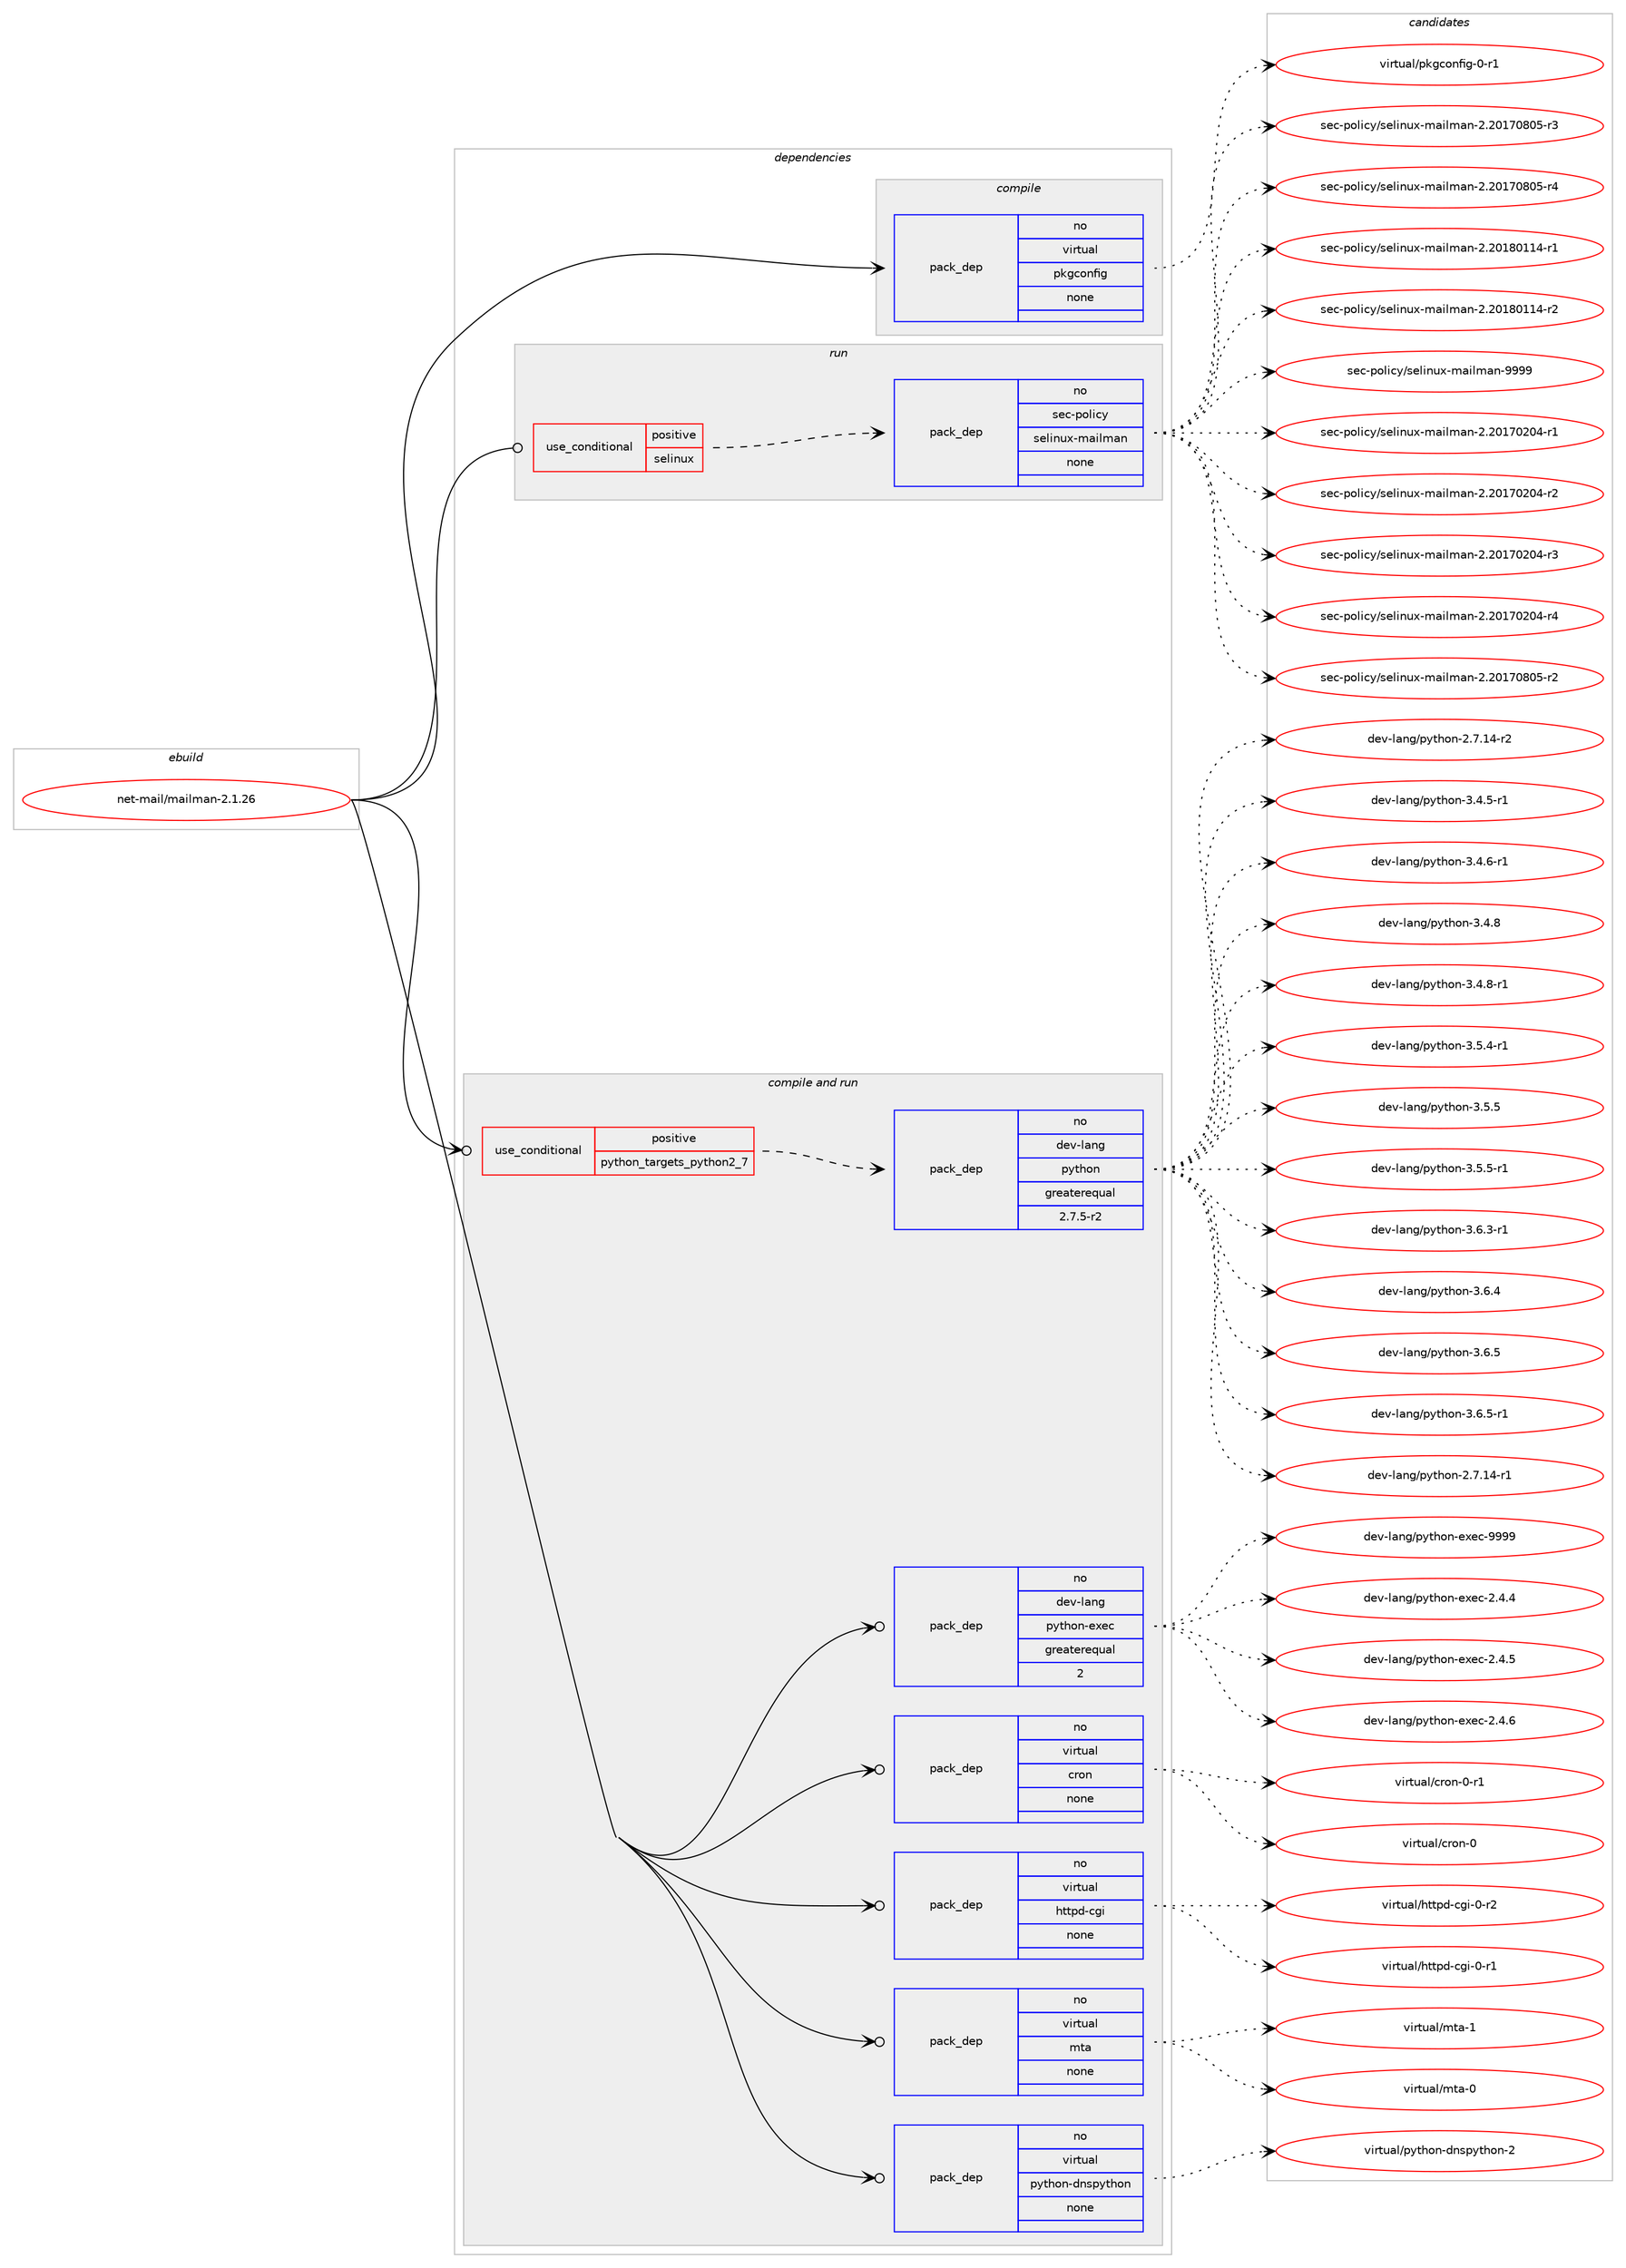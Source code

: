 digraph prolog {

# *************
# Graph options
# *************

newrank=true;
concentrate=true;
compound=true;
graph [rankdir=LR,fontname=Helvetica,fontsize=10,ranksep=1.5];#, ranksep=2.5, nodesep=0.2];
edge  [arrowhead=vee];
node  [fontname=Helvetica,fontsize=10];

# **********
# The ebuild
# **********

subgraph cluster_leftcol {
color=gray;
rank=same;
label=<<i>ebuild</i>>;
id [label="net-mail/mailman-2.1.26", color=red, width=4, href="../net-mail/mailman-2.1.26.svg"];
}

# ****************
# The dependencies
# ****************

subgraph cluster_midcol {
color=gray;
label=<<i>dependencies</i>>;
subgraph cluster_compile {
fillcolor="#eeeeee";
style=filled;
label=<<i>compile</i>>;
subgraph pack331 {
dependency476 [label=<<TABLE BORDER="0" CELLBORDER="1" CELLSPACING="0" CELLPADDING="4" WIDTH="220"><TR><TD ROWSPAN="6" CELLPADDING="30">pack_dep</TD></TR><TR><TD WIDTH="110">no</TD></TR><TR><TD>virtual</TD></TR><TR><TD>pkgconfig</TD></TR><TR><TD>none</TD></TR><TR><TD></TD></TR></TABLE>>, shape=none, color=blue];
}
id:e -> dependency476:w [weight=20,style="solid",arrowhead="vee"];
}
subgraph cluster_compileandrun {
fillcolor="#eeeeee";
style=filled;
label=<<i>compile and run</i>>;
subgraph cond137 {
dependency477 [label=<<TABLE BORDER="0" CELLBORDER="1" CELLSPACING="0" CELLPADDING="4"><TR><TD ROWSPAN="3" CELLPADDING="10">use_conditional</TD></TR><TR><TD>positive</TD></TR><TR><TD>python_targets_python2_7</TD></TR></TABLE>>, shape=none, color=red];
subgraph pack332 {
dependency478 [label=<<TABLE BORDER="0" CELLBORDER="1" CELLSPACING="0" CELLPADDING="4" WIDTH="220"><TR><TD ROWSPAN="6" CELLPADDING="30">pack_dep</TD></TR><TR><TD WIDTH="110">no</TD></TR><TR><TD>dev-lang</TD></TR><TR><TD>python</TD></TR><TR><TD>greaterequal</TD></TR><TR><TD>2.7.5-r2</TD></TR></TABLE>>, shape=none, color=blue];
}
dependency477:e -> dependency478:w [weight=20,style="dashed",arrowhead="vee"];
}
id:e -> dependency477:w [weight=20,style="solid",arrowhead="odotvee"];
subgraph pack333 {
dependency479 [label=<<TABLE BORDER="0" CELLBORDER="1" CELLSPACING="0" CELLPADDING="4" WIDTH="220"><TR><TD ROWSPAN="6" CELLPADDING="30">pack_dep</TD></TR><TR><TD WIDTH="110">no</TD></TR><TR><TD>dev-lang</TD></TR><TR><TD>python-exec</TD></TR><TR><TD>greaterequal</TD></TR><TR><TD>2</TD></TR></TABLE>>, shape=none, color=blue];
}
id:e -> dependency479:w [weight=20,style="solid",arrowhead="odotvee"];
subgraph pack334 {
dependency480 [label=<<TABLE BORDER="0" CELLBORDER="1" CELLSPACING="0" CELLPADDING="4" WIDTH="220"><TR><TD ROWSPAN="6" CELLPADDING="30">pack_dep</TD></TR><TR><TD WIDTH="110">no</TD></TR><TR><TD>virtual</TD></TR><TR><TD>cron</TD></TR><TR><TD>none</TD></TR><TR><TD></TD></TR></TABLE>>, shape=none, color=blue];
}
id:e -> dependency480:w [weight=20,style="solid",arrowhead="odotvee"];
subgraph pack335 {
dependency481 [label=<<TABLE BORDER="0" CELLBORDER="1" CELLSPACING="0" CELLPADDING="4" WIDTH="220"><TR><TD ROWSPAN="6" CELLPADDING="30">pack_dep</TD></TR><TR><TD WIDTH="110">no</TD></TR><TR><TD>virtual</TD></TR><TR><TD>httpd-cgi</TD></TR><TR><TD>none</TD></TR><TR><TD></TD></TR></TABLE>>, shape=none, color=blue];
}
id:e -> dependency481:w [weight=20,style="solid",arrowhead="odotvee"];
subgraph pack336 {
dependency482 [label=<<TABLE BORDER="0" CELLBORDER="1" CELLSPACING="0" CELLPADDING="4" WIDTH="220"><TR><TD ROWSPAN="6" CELLPADDING="30">pack_dep</TD></TR><TR><TD WIDTH="110">no</TD></TR><TR><TD>virtual</TD></TR><TR><TD>mta</TD></TR><TR><TD>none</TD></TR><TR><TD></TD></TR></TABLE>>, shape=none, color=blue];
}
id:e -> dependency482:w [weight=20,style="solid",arrowhead="odotvee"];
subgraph pack337 {
dependency483 [label=<<TABLE BORDER="0" CELLBORDER="1" CELLSPACING="0" CELLPADDING="4" WIDTH="220"><TR><TD ROWSPAN="6" CELLPADDING="30">pack_dep</TD></TR><TR><TD WIDTH="110">no</TD></TR><TR><TD>virtual</TD></TR><TR><TD>python-dnspython</TD></TR><TR><TD>none</TD></TR><TR><TD></TD></TR></TABLE>>, shape=none, color=blue];
}
id:e -> dependency483:w [weight=20,style="solid",arrowhead="odotvee"];
}
subgraph cluster_run {
fillcolor="#eeeeee";
style=filled;
label=<<i>run</i>>;
subgraph cond138 {
dependency484 [label=<<TABLE BORDER="0" CELLBORDER="1" CELLSPACING="0" CELLPADDING="4"><TR><TD ROWSPAN="3" CELLPADDING="10">use_conditional</TD></TR><TR><TD>positive</TD></TR><TR><TD>selinux</TD></TR></TABLE>>, shape=none, color=red];
subgraph pack338 {
dependency485 [label=<<TABLE BORDER="0" CELLBORDER="1" CELLSPACING="0" CELLPADDING="4" WIDTH="220"><TR><TD ROWSPAN="6" CELLPADDING="30">pack_dep</TD></TR><TR><TD WIDTH="110">no</TD></TR><TR><TD>sec-policy</TD></TR><TR><TD>selinux-mailman</TD></TR><TR><TD>none</TD></TR><TR><TD></TD></TR></TABLE>>, shape=none, color=blue];
}
dependency484:e -> dependency485:w [weight=20,style="dashed",arrowhead="vee"];
}
id:e -> dependency484:w [weight=20,style="solid",arrowhead="odot"];
}
}

# **************
# The candidates
# **************

subgraph cluster_choices {
rank=same;
color=gray;
label=<<i>candidates</i>>;

subgraph choice331 {
color=black;
nodesep=1;
choice11810511411611797108471121071039911111010210510345484511449 [label="virtual/pkgconfig-0-r1", color=red, width=4,href="../virtual/pkgconfig-0-r1.svg"];
dependency476:e -> choice11810511411611797108471121071039911111010210510345484511449:w [style=dotted,weight="100"];
}
subgraph choice332 {
color=black;
nodesep=1;
choice100101118451089711010347112121116104111110455046554649524511449 [label="dev-lang/python-2.7.14-r1", color=red, width=4,href="../dev-lang/python-2.7.14-r1.svg"];
choice100101118451089711010347112121116104111110455046554649524511450 [label="dev-lang/python-2.7.14-r2", color=red, width=4,href="../dev-lang/python-2.7.14-r2.svg"];
choice1001011184510897110103471121211161041111104551465246534511449 [label="dev-lang/python-3.4.5-r1", color=red, width=4,href="../dev-lang/python-3.4.5-r1.svg"];
choice1001011184510897110103471121211161041111104551465246544511449 [label="dev-lang/python-3.4.6-r1", color=red, width=4,href="../dev-lang/python-3.4.6-r1.svg"];
choice100101118451089711010347112121116104111110455146524656 [label="dev-lang/python-3.4.8", color=red, width=4,href="../dev-lang/python-3.4.8.svg"];
choice1001011184510897110103471121211161041111104551465246564511449 [label="dev-lang/python-3.4.8-r1", color=red, width=4,href="../dev-lang/python-3.4.8-r1.svg"];
choice1001011184510897110103471121211161041111104551465346524511449 [label="dev-lang/python-3.5.4-r1", color=red, width=4,href="../dev-lang/python-3.5.4-r1.svg"];
choice100101118451089711010347112121116104111110455146534653 [label="dev-lang/python-3.5.5", color=red, width=4,href="../dev-lang/python-3.5.5.svg"];
choice1001011184510897110103471121211161041111104551465346534511449 [label="dev-lang/python-3.5.5-r1", color=red, width=4,href="../dev-lang/python-3.5.5-r1.svg"];
choice1001011184510897110103471121211161041111104551465446514511449 [label="dev-lang/python-3.6.3-r1", color=red, width=4,href="../dev-lang/python-3.6.3-r1.svg"];
choice100101118451089711010347112121116104111110455146544652 [label="dev-lang/python-3.6.4", color=red, width=4,href="../dev-lang/python-3.6.4.svg"];
choice100101118451089711010347112121116104111110455146544653 [label="dev-lang/python-3.6.5", color=red, width=4,href="../dev-lang/python-3.6.5.svg"];
choice1001011184510897110103471121211161041111104551465446534511449 [label="dev-lang/python-3.6.5-r1", color=red, width=4,href="../dev-lang/python-3.6.5-r1.svg"];
dependency478:e -> choice100101118451089711010347112121116104111110455046554649524511449:w [style=dotted,weight="100"];
dependency478:e -> choice100101118451089711010347112121116104111110455046554649524511450:w [style=dotted,weight="100"];
dependency478:e -> choice1001011184510897110103471121211161041111104551465246534511449:w [style=dotted,weight="100"];
dependency478:e -> choice1001011184510897110103471121211161041111104551465246544511449:w [style=dotted,weight="100"];
dependency478:e -> choice100101118451089711010347112121116104111110455146524656:w [style=dotted,weight="100"];
dependency478:e -> choice1001011184510897110103471121211161041111104551465246564511449:w [style=dotted,weight="100"];
dependency478:e -> choice1001011184510897110103471121211161041111104551465346524511449:w [style=dotted,weight="100"];
dependency478:e -> choice100101118451089711010347112121116104111110455146534653:w [style=dotted,weight="100"];
dependency478:e -> choice1001011184510897110103471121211161041111104551465346534511449:w [style=dotted,weight="100"];
dependency478:e -> choice1001011184510897110103471121211161041111104551465446514511449:w [style=dotted,weight="100"];
dependency478:e -> choice100101118451089711010347112121116104111110455146544652:w [style=dotted,weight="100"];
dependency478:e -> choice100101118451089711010347112121116104111110455146544653:w [style=dotted,weight="100"];
dependency478:e -> choice1001011184510897110103471121211161041111104551465446534511449:w [style=dotted,weight="100"];
}
subgraph choice333 {
color=black;
nodesep=1;
choice1001011184510897110103471121211161041111104510112010199455046524652 [label="dev-lang/python-exec-2.4.4", color=red, width=4,href="../dev-lang/python-exec-2.4.4.svg"];
choice1001011184510897110103471121211161041111104510112010199455046524653 [label="dev-lang/python-exec-2.4.5", color=red, width=4,href="../dev-lang/python-exec-2.4.5.svg"];
choice1001011184510897110103471121211161041111104510112010199455046524654 [label="dev-lang/python-exec-2.4.6", color=red, width=4,href="../dev-lang/python-exec-2.4.6.svg"];
choice10010111845108971101034711212111610411111045101120101994557575757 [label="dev-lang/python-exec-9999", color=red, width=4,href="../dev-lang/python-exec-9999.svg"];
dependency479:e -> choice1001011184510897110103471121211161041111104510112010199455046524652:w [style=dotted,weight="100"];
dependency479:e -> choice1001011184510897110103471121211161041111104510112010199455046524653:w [style=dotted,weight="100"];
dependency479:e -> choice1001011184510897110103471121211161041111104510112010199455046524654:w [style=dotted,weight="100"];
dependency479:e -> choice10010111845108971101034711212111610411111045101120101994557575757:w [style=dotted,weight="100"];
}
subgraph choice334 {
color=black;
nodesep=1;
choice1181051141161179710847991141111104548 [label="virtual/cron-0", color=red, width=4,href="../virtual/cron-0.svg"];
choice11810511411611797108479911411111045484511449 [label="virtual/cron-0-r1", color=red, width=4,href="../virtual/cron-0-r1.svg"];
dependency480:e -> choice1181051141161179710847991141111104548:w [style=dotted,weight="100"];
dependency480:e -> choice11810511411611797108479911411111045484511449:w [style=dotted,weight="100"];
}
subgraph choice335 {
color=black;
nodesep=1;
choice1181051141161179710847104116116112100459910310545484511449 [label="virtual/httpd-cgi-0-r1", color=red, width=4,href="../virtual/httpd-cgi-0-r1.svg"];
choice1181051141161179710847104116116112100459910310545484511450 [label="virtual/httpd-cgi-0-r2", color=red, width=4,href="../virtual/httpd-cgi-0-r2.svg"];
dependency481:e -> choice1181051141161179710847104116116112100459910310545484511449:w [style=dotted,weight="100"];
dependency481:e -> choice1181051141161179710847104116116112100459910310545484511450:w [style=dotted,weight="100"];
}
subgraph choice336 {
color=black;
nodesep=1;
choice1181051141161179710847109116974548 [label="virtual/mta-0", color=red, width=4,href="../virtual/mta-0.svg"];
choice1181051141161179710847109116974549 [label="virtual/mta-1", color=red, width=4,href="../virtual/mta-1.svg"];
dependency482:e -> choice1181051141161179710847109116974548:w [style=dotted,weight="100"];
dependency482:e -> choice1181051141161179710847109116974549:w [style=dotted,weight="100"];
}
subgraph choice337 {
color=black;
nodesep=1;
choice1181051141161179710847112121116104111110451001101151121211161041111104550 [label="virtual/python-dnspython-2", color=red, width=4,href="../virtual/python-dnspython-2.svg"];
dependency483:e -> choice1181051141161179710847112121116104111110451001101151121211161041111104550:w [style=dotted,weight="100"];
}
subgraph choice338 {
color=black;
nodesep=1;
choice1151019945112111108105991214711510110810511011712045109971051081099711045504650484955485048524511449 [label="sec-policy/selinux-mailman-2.20170204-r1", color=red, width=4,href="../sec-policy/selinux-mailman-2.20170204-r1.svg"];
choice1151019945112111108105991214711510110810511011712045109971051081099711045504650484955485048524511450 [label="sec-policy/selinux-mailman-2.20170204-r2", color=red, width=4,href="../sec-policy/selinux-mailman-2.20170204-r2.svg"];
choice1151019945112111108105991214711510110810511011712045109971051081099711045504650484955485048524511451 [label="sec-policy/selinux-mailman-2.20170204-r3", color=red, width=4,href="../sec-policy/selinux-mailman-2.20170204-r3.svg"];
choice1151019945112111108105991214711510110810511011712045109971051081099711045504650484955485048524511452 [label="sec-policy/selinux-mailman-2.20170204-r4", color=red, width=4,href="../sec-policy/selinux-mailman-2.20170204-r4.svg"];
choice1151019945112111108105991214711510110810511011712045109971051081099711045504650484955485648534511450 [label="sec-policy/selinux-mailman-2.20170805-r2", color=red, width=4,href="../sec-policy/selinux-mailman-2.20170805-r2.svg"];
choice1151019945112111108105991214711510110810511011712045109971051081099711045504650484955485648534511451 [label="sec-policy/selinux-mailman-2.20170805-r3", color=red, width=4,href="../sec-policy/selinux-mailman-2.20170805-r3.svg"];
choice1151019945112111108105991214711510110810511011712045109971051081099711045504650484955485648534511452 [label="sec-policy/selinux-mailman-2.20170805-r4", color=red, width=4,href="../sec-policy/selinux-mailman-2.20170805-r4.svg"];
choice1151019945112111108105991214711510110810511011712045109971051081099711045504650484956484949524511449 [label="sec-policy/selinux-mailman-2.20180114-r1", color=red, width=4,href="../sec-policy/selinux-mailman-2.20180114-r1.svg"];
choice1151019945112111108105991214711510110810511011712045109971051081099711045504650484956484949524511450 [label="sec-policy/selinux-mailman-2.20180114-r2", color=red, width=4,href="../sec-policy/selinux-mailman-2.20180114-r2.svg"];
choice115101994511211110810599121471151011081051101171204510997105108109971104557575757 [label="sec-policy/selinux-mailman-9999", color=red, width=4,href="../sec-policy/selinux-mailman-9999.svg"];
dependency485:e -> choice1151019945112111108105991214711510110810511011712045109971051081099711045504650484955485048524511449:w [style=dotted,weight="100"];
dependency485:e -> choice1151019945112111108105991214711510110810511011712045109971051081099711045504650484955485048524511450:w [style=dotted,weight="100"];
dependency485:e -> choice1151019945112111108105991214711510110810511011712045109971051081099711045504650484955485048524511451:w [style=dotted,weight="100"];
dependency485:e -> choice1151019945112111108105991214711510110810511011712045109971051081099711045504650484955485048524511452:w [style=dotted,weight="100"];
dependency485:e -> choice1151019945112111108105991214711510110810511011712045109971051081099711045504650484955485648534511450:w [style=dotted,weight="100"];
dependency485:e -> choice1151019945112111108105991214711510110810511011712045109971051081099711045504650484955485648534511451:w [style=dotted,weight="100"];
dependency485:e -> choice1151019945112111108105991214711510110810511011712045109971051081099711045504650484955485648534511452:w [style=dotted,weight="100"];
dependency485:e -> choice1151019945112111108105991214711510110810511011712045109971051081099711045504650484956484949524511449:w [style=dotted,weight="100"];
dependency485:e -> choice1151019945112111108105991214711510110810511011712045109971051081099711045504650484956484949524511450:w [style=dotted,weight="100"];
dependency485:e -> choice115101994511211110810599121471151011081051101171204510997105108109971104557575757:w [style=dotted,weight="100"];
}
}

}
